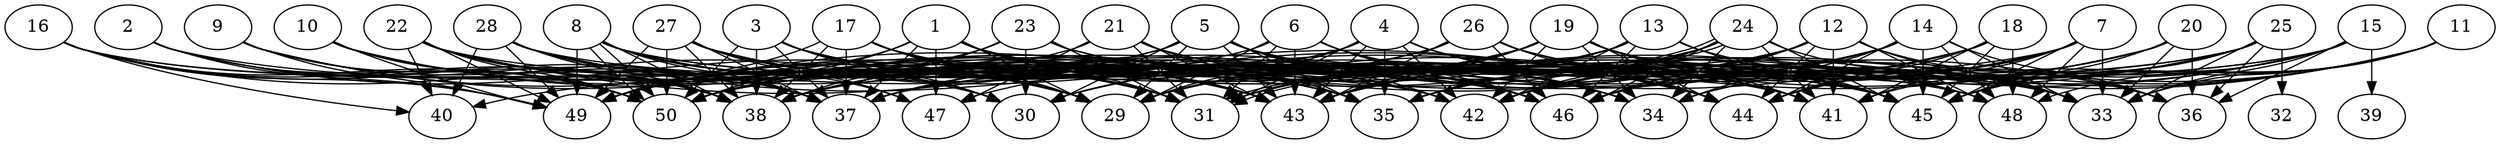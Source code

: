 // DAG automatically generated by daggen at Thu Oct  3 14:07:57 2019
// ./daggen --dot -n 50 --ccr 0.3 --fat 0.9 --regular 0.5 --density 0.7 --mindata 5242880 --maxdata 52428800 
digraph G {
  1 [size="158696107", alpha="0.03", expect_size="47608832"] 
  1 -> 29 [size ="47608832"]
  1 -> 31 [size ="47608832"]
  1 -> 37 [size ="47608832"]
  1 -> 41 [size ="47608832"]
  1 -> 42 [size ="47608832"]
  1 -> 43 [size ="47608832"]
  1 -> 45 [size ="47608832"]
  1 -> 47 [size ="47608832"]
  1 -> 49 [size ="47608832"]
  1 -> 50 [size ="47608832"]
  2 [size="17664000", alpha="0.15", expect_size="5299200"] 
  2 -> 29 [size ="5299200"]
  2 -> 37 [size ="5299200"]
  2 -> 38 [size ="5299200"]
  2 -> 41 [size ="5299200"]
  2 -> 49 [size ="5299200"]
  2 -> 50 [size ="5299200"]
  3 [size="98191360", alpha="0.13", expect_size="29457408"] 
  3 -> 29 [size ="29457408"]
  3 -> 30 [size ="29457408"]
  3 -> 31 [size ="29457408"]
  3 -> 35 [size ="29457408"]
  3 -> 37 [size ="29457408"]
  3 -> 38 [size ="29457408"]
  3 -> 42 [size ="29457408"]
  3 -> 46 [size ="29457408"]
  3 -> 50 [size ="29457408"]
  4 [size="159310507", alpha="0.16", expect_size="47793152"] 
  4 -> 29 [size ="47793152"]
  4 -> 31 [size ="47793152"]
  4 -> 35 [size ="47793152"]
  4 -> 37 [size ="47793152"]
  4 -> 38 [size ="47793152"]
  4 -> 41 [size ="47793152"]
  4 -> 42 [size ="47793152"]
  4 -> 43 [size ="47793152"]
  4 -> 44 [size ="47793152"]
  4 -> 45 [size ="47793152"]
  5 [size="165461333", alpha="0.19", expect_size="49638400"] 
  5 -> 29 [size ="49638400"]
  5 -> 30 [size ="49638400"]
  5 -> 35 [size ="49638400"]
  5 -> 36 [size ="49638400"]
  5 -> 40 [size ="49638400"]
  5 -> 42 [size ="49638400"]
  5 -> 43 [size ="49638400"]
  5 -> 46 [size ="49638400"]
  5 -> 48 [size ="49638400"]
  5 -> 50 [size ="49638400"]
  6 [size="126102187", alpha="0.06", expect_size="37830656"] 
  6 -> 29 [size ="37830656"]
  6 -> 31 [size ="37830656"]
  6 -> 34 [size ="37830656"]
  6 -> 43 [size ="37830656"]
  6 -> 44 [size ="37830656"]
  6 -> 46 [size ="37830656"]
  6 -> 50 [size ="37830656"]
  7 [size="54838613", alpha="0.03", expect_size="16451584"] 
  7 -> 31 [size ="16451584"]
  7 -> 33 [size ="16451584"]
  7 -> 35 [size ="16451584"]
  7 -> 41 [size ="16451584"]
  7 -> 43 [size ="16451584"]
  7 -> 44 [size ="16451584"]
  7 -> 45 [size ="16451584"]
  7 -> 46 [size ="16451584"]
  7 -> 48 [size ="16451584"]
  7 -> 50 [size ="16451584"]
  8 [size="108547413", alpha="0.12", expect_size="32564224"] 
  8 -> 29 [size ="32564224"]
  8 -> 33 [size ="32564224"]
  8 -> 37 [size ="32564224"]
  8 -> 38 [size ="32564224"]
  8 -> 43 [size ="32564224"]
  8 -> 47 [size ="32564224"]
  8 -> 48 [size ="32564224"]
  8 -> 49 [size ="32564224"]
  8 -> 50 [size ="32564224"]
  8 -> 50 [size ="32564224"]
  9 [size="100164267", alpha="0.11", expect_size="30049280"] 
  9 -> 35 [size ="30049280"]
  9 -> 37 [size ="30049280"]
  9 -> 43 [size ="30049280"]
  9 -> 49 [size ="30049280"]
  9 -> 50 [size ="30049280"]
  10 [size="49578667", alpha="0.18", expect_size="14873600"] 
  10 -> 29 [size ="14873600"]
  10 -> 35 [size ="14873600"]
  10 -> 37 [size ="14873600"]
  10 -> 43 [size ="14873600"]
  10 -> 49 [size ="14873600"]
  10 -> 50 [size ="14873600"]
  11 [size="100072107", alpha="0.13", expect_size="30021632"] 
  11 -> 33 [size ="30021632"]
  11 -> 35 [size ="30021632"]
  11 -> 41 [size ="30021632"]
  11 -> 42 [size ="30021632"]
  11 -> 43 [size ="30021632"]
  11 -> 45 [size ="30021632"]
  11 -> 46 [size ="30021632"]
  11 -> 48 [size ="30021632"]
  12 [size="123869867", alpha="0.17", expect_size="37160960"] 
  12 -> 33 [size ="37160960"]
  12 -> 36 [size ="37160960"]
  12 -> 37 [size ="37160960"]
  12 -> 41 [size ="37160960"]
  12 -> 42 [size ="37160960"]
  12 -> 43 [size ="37160960"]
  12 -> 44 [size ="37160960"]
  12 -> 46 [size ="37160960"]
  12 -> 48 [size ="37160960"]
  12 -> 49 [size ="37160960"]
  12 -> 50 [size ="37160960"]
  13 [size="81107627", alpha="0.08", expect_size="24332288"] 
  13 -> 29 [size ="24332288"]
  13 -> 31 [size ="24332288"]
  13 -> 33 [size ="24332288"]
  13 -> 38 [size ="24332288"]
  13 -> 42 [size ="24332288"]
  13 -> 43 [size ="24332288"]
  13 -> 45 [size ="24332288"]
  13 -> 46 [size ="24332288"]
  14 [size="24644267", alpha="0.18", expect_size="7393280"] 
  14 -> 29 [size ="7393280"]
  14 -> 33 [size ="7393280"]
  14 -> 34 [size ="7393280"]
  14 -> 36 [size ="7393280"]
  14 -> 37 [size ="7393280"]
  14 -> 38 [size ="7393280"]
  14 -> 42 [size ="7393280"]
  14 -> 43 [size ="7393280"]
  14 -> 44 [size ="7393280"]
  14 -> 45 [size ="7393280"]
  14 -> 47 [size ="7393280"]
  14 -> 48 [size ="7393280"]
  15 [size="152166400", alpha="0.04", expect_size="45649920"] 
  15 -> 33 [size ="45649920"]
  15 -> 34 [size ="45649920"]
  15 -> 35 [size ="45649920"]
  15 -> 36 [size ="45649920"]
  15 -> 37 [size ="45649920"]
  15 -> 38 [size ="45649920"]
  15 -> 39 [size ="45649920"]
  15 -> 43 [size ="45649920"]
  15 -> 44 [size ="45649920"]
  15 -> 45 [size ="45649920"]
  16 [size="146595840", alpha="0.10", expect_size="43978752"] 
  16 -> 30 [size ="43978752"]
  16 -> 37 [size ="43978752"]
  16 -> 38 [size ="43978752"]
  16 -> 40 [size ="43978752"]
  16 -> 42 [size ="43978752"]
  16 -> 46 [size ="43978752"]
  16 -> 49 [size ="43978752"]
  16 -> 50 [size ="43978752"]
  17 [size="37167787", alpha="0.14", expect_size="11150336"] 
  17 -> 29 [size ="11150336"]
  17 -> 31 [size ="11150336"]
  17 -> 34 [size ="11150336"]
  17 -> 37 [size ="11150336"]
  17 -> 38 [size ="11150336"]
  17 -> 43 [size ="11150336"]
  17 -> 46 [size ="11150336"]
  17 -> 49 [size ="11150336"]
  18 [size="61306880", alpha="0.06", expect_size="18392064"] 
  18 -> 29 [size ="18392064"]
  18 -> 35 [size ="18392064"]
  18 -> 37 [size ="18392064"]
  18 -> 41 [size ="18392064"]
  18 -> 44 [size ="18392064"]
  18 -> 45 [size ="18392064"]
  18 -> 46 [size ="18392064"]
  18 -> 48 [size ="18392064"]
  19 [size="159057920", alpha="0.10", expect_size="47717376"] 
  19 -> 29 [size ="47717376"]
  19 -> 30 [size ="47717376"]
  19 -> 31 [size ="47717376"]
  19 -> 33 [size ="47717376"]
  19 -> 34 [size ="47717376"]
  19 -> 37 [size ="47717376"]
  19 -> 38 [size ="47717376"]
  19 -> 41 [size ="47717376"]
  19 -> 42 [size ="47717376"]
  19 -> 43 [size ="47717376"]
  19 -> 44 [size ="47717376"]
  19 -> 45 [size ="47717376"]
  19 -> 48 [size ="47717376"]
  19 -> 49 [size ="47717376"]
  20 [size="85039787", alpha="0.15", expect_size="25511936"] 
  20 -> 29 [size ="25511936"]
  20 -> 30 [size ="25511936"]
  20 -> 33 [size ="25511936"]
  20 -> 34 [size ="25511936"]
  20 -> 35 [size ="25511936"]
  20 -> 36 [size ="25511936"]
  20 -> 45 [size ="25511936"]
  21 [size="68621653", alpha="0.18", expect_size="20586496"] 
  21 -> 31 [size ="20586496"]
  21 -> 34 [size ="20586496"]
  21 -> 35 [size ="20586496"]
  21 -> 43 [size ="20586496"]
  21 -> 44 [size ="20586496"]
  21 -> 47 [size ="20586496"]
  21 -> 49 [size ="20586496"]
  22 [size="166942720", alpha="0.01", expect_size="50082816"] 
  22 -> 31 [size ="50082816"]
  22 -> 35 [size ="50082816"]
  22 -> 37 [size ="50082816"]
  22 -> 38 [size ="50082816"]
  22 -> 40 [size ="50082816"]
  22 -> 43 [size ="50082816"]
  22 -> 44 [size ="50082816"]
  22 -> 45 [size ="50082816"]
  22 -> 49 [size ="50082816"]
  22 -> 50 [size ="50082816"]
  23 [size="141114027", alpha="0.15", expect_size="42334208"] 
  23 -> 30 [size ="42334208"]
  23 -> 31 [size ="42334208"]
  23 -> 33 [size ="42334208"]
  23 -> 38 [size ="42334208"]
  23 -> 45 [size ="42334208"]
  23 -> 49 [size ="42334208"]
  24 [size="48452267", alpha="0.06", expect_size="14535680"] 
  24 -> 31 [size ="14535680"]
  24 -> 31 [size ="14535680"]
  24 -> 33 [size ="14535680"]
  24 -> 34 [size ="14535680"]
  24 -> 35 [size ="14535680"]
  24 -> 41 [size ="14535680"]
  24 -> 42 [size ="14535680"]
  24 -> 45 [size ="14535680"]
  24 -> 46 [size ="14535680"]
  24 -> 50 [size ="14535680"]
  25 [size="30494720", alpha="0.16", expect_size="9148416"] 
  25 -> 32 [size ="9148416"]
  25 -> 33 [size ="9148416"]
  25 -> 36 [size ="9148416"]
  25 -> 37 [size ="9148416"]
  25 -> 42 [size ="9148416"]
  25 -> 43 [size ="9148416"]
  25 -> 44 [size ="9148416"]
  25 -> 45 [size ="9148416"]
  25 -> 46 [size ="9148416"]
  25 -> 50 [size ="9148416"]
  26 [size="62474240", alpha="0.20", expect_size="18742272"] 
  26 -> 33 [size ="18742272"]
  26 -> 37 [size ="18742272"]
  26 -> 38 [size ="18742272"]
  26 -> 43 [size ="18742272"]
  26 -> 44 [size ="18742272"]
  26 -> 45 [size ="18742272"]
  26 -> 46 [size ="18742272"]
  26 -> 49 [size ="18742272"]
  27 [size="137219413", alpha="0.09", expect_size="41165824"] 
  27 -> 29 [size ="41165824"]
  27 -> 30 [size ="41165824"]
  27 -> 34 [size ="41165824"]
  27 -> 35 [size ="41165824"]
  27 -> 37 [size ="41165824"]
  27 -> 38 [size ="41165824"]
  27 -> 43 [size ="41165824"]
  27 -> 46 [size ="41165824"]
  27 -> 47 [size ="41165824"]
  27 -> 49 [size ="41165824"]
  27 -> 50 [size ="41165824"]
  28 [size="87685120", alpha="0.09", expect_size="26305536"] 
  28 -> 29 [size ="26305536"]
  28 -> 37 [size ="26305536"]
  28 -> 38 [size ="26305536"]
  28 -> 40 [size ="26305536"]
  28 -> 42 [size ="26305536"]
  28 -> 44 [size ="26305536"]
  28 -> 45 [size ="26305536"]
  28 -> 49 [size ="26305536"]
  29 [size="134574080", alpha="0.20", expect_size="40372224"] 
  30 [size="57832107", alpha="0.14", expect_size="17349632"] 
  31 [size="20572160", alpha="0.20", expect_size="6171648"] 
  32 [size="164010667", alpha="0.19", expect_size="49203200"] 
  33 [size="173769387", alpha="0.06", expect_size="52130816"] 
  34 [size="130556587", alpha="0.14", expect_size="39166976"] 
  35 [size="18930347", alpha="0.19", expect_size="5679104"] 
  36 [size="144155307", alpha="0.00", expect_size="43246592"] 
  37 [size="143001600", alpha="0.04", expect_size="42900480"] 
  38 [size="52834987", alpha="0.13", expect_size="15850496"] 
  39 [size="122013013", alpha="0.01", expect_size="36603904"] 
  40 [size="118657707", alpha="0.17", expect_size="35597312"] 
  41 [size="74864640", alpha="0.20", expect_size="22459392"] 
  42 [size="73236480", alpha="0.01", expect_size="21970944"] 
  43 [size="62877013", alpha="0.19", expect_size="18863104"] 
  44 [size="107424427", alpha="0.20", expect_size="32227328"] 
  45 [size="56756907", alpha="0.03", expect_size="17027072"] 
  46 [size="45571413", alpha="0.12", expect_size="13671424"] 
  47 [size="45701120", alpha="0.15", expect_size="13710336"] 
  48 [size="76837547", alpha="0.08", expect_size="23051264"] 
  49 [size="25528320", alpha="0.16", expect_size="7658496"] 
  50 [size="33351680", alpha="0.09", expect_size="10005504"] 
}
